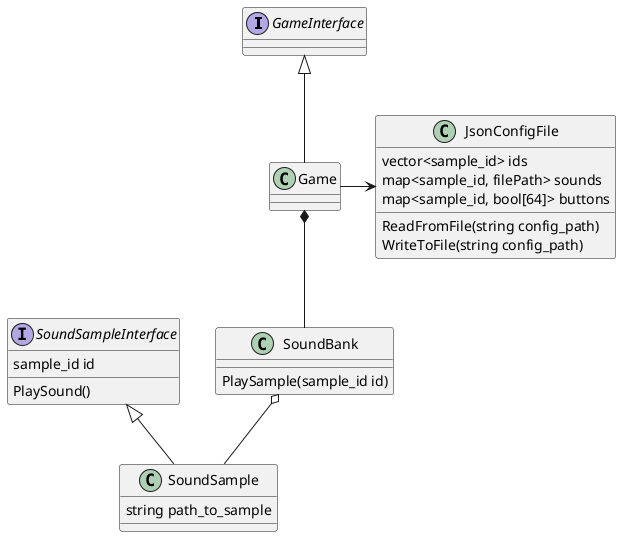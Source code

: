 @startuml uml design
interface GameInterface
GameInterface <|-- Game
Game *-- SoundBank
SoundSampleInterface <|-- SoundSample
SoundBank o-- SoundSample
Game -> JsonConfigFile

class SoundBank {
    PlaySample(sample_id id)
}

interface SoundSampleInterface {
    sample_id id
    PlaySound()
}

class SoundSample {
    string path_to_sample
}

class JsonConfigFile {
    vector<sample_id> ids
    map<sample_id, filePath> sounds 
    map<sample_id, bool[64]> buttons
    ReadFromFile(string config_path)
    WriteToFile(string config_path)
}


@enduml
